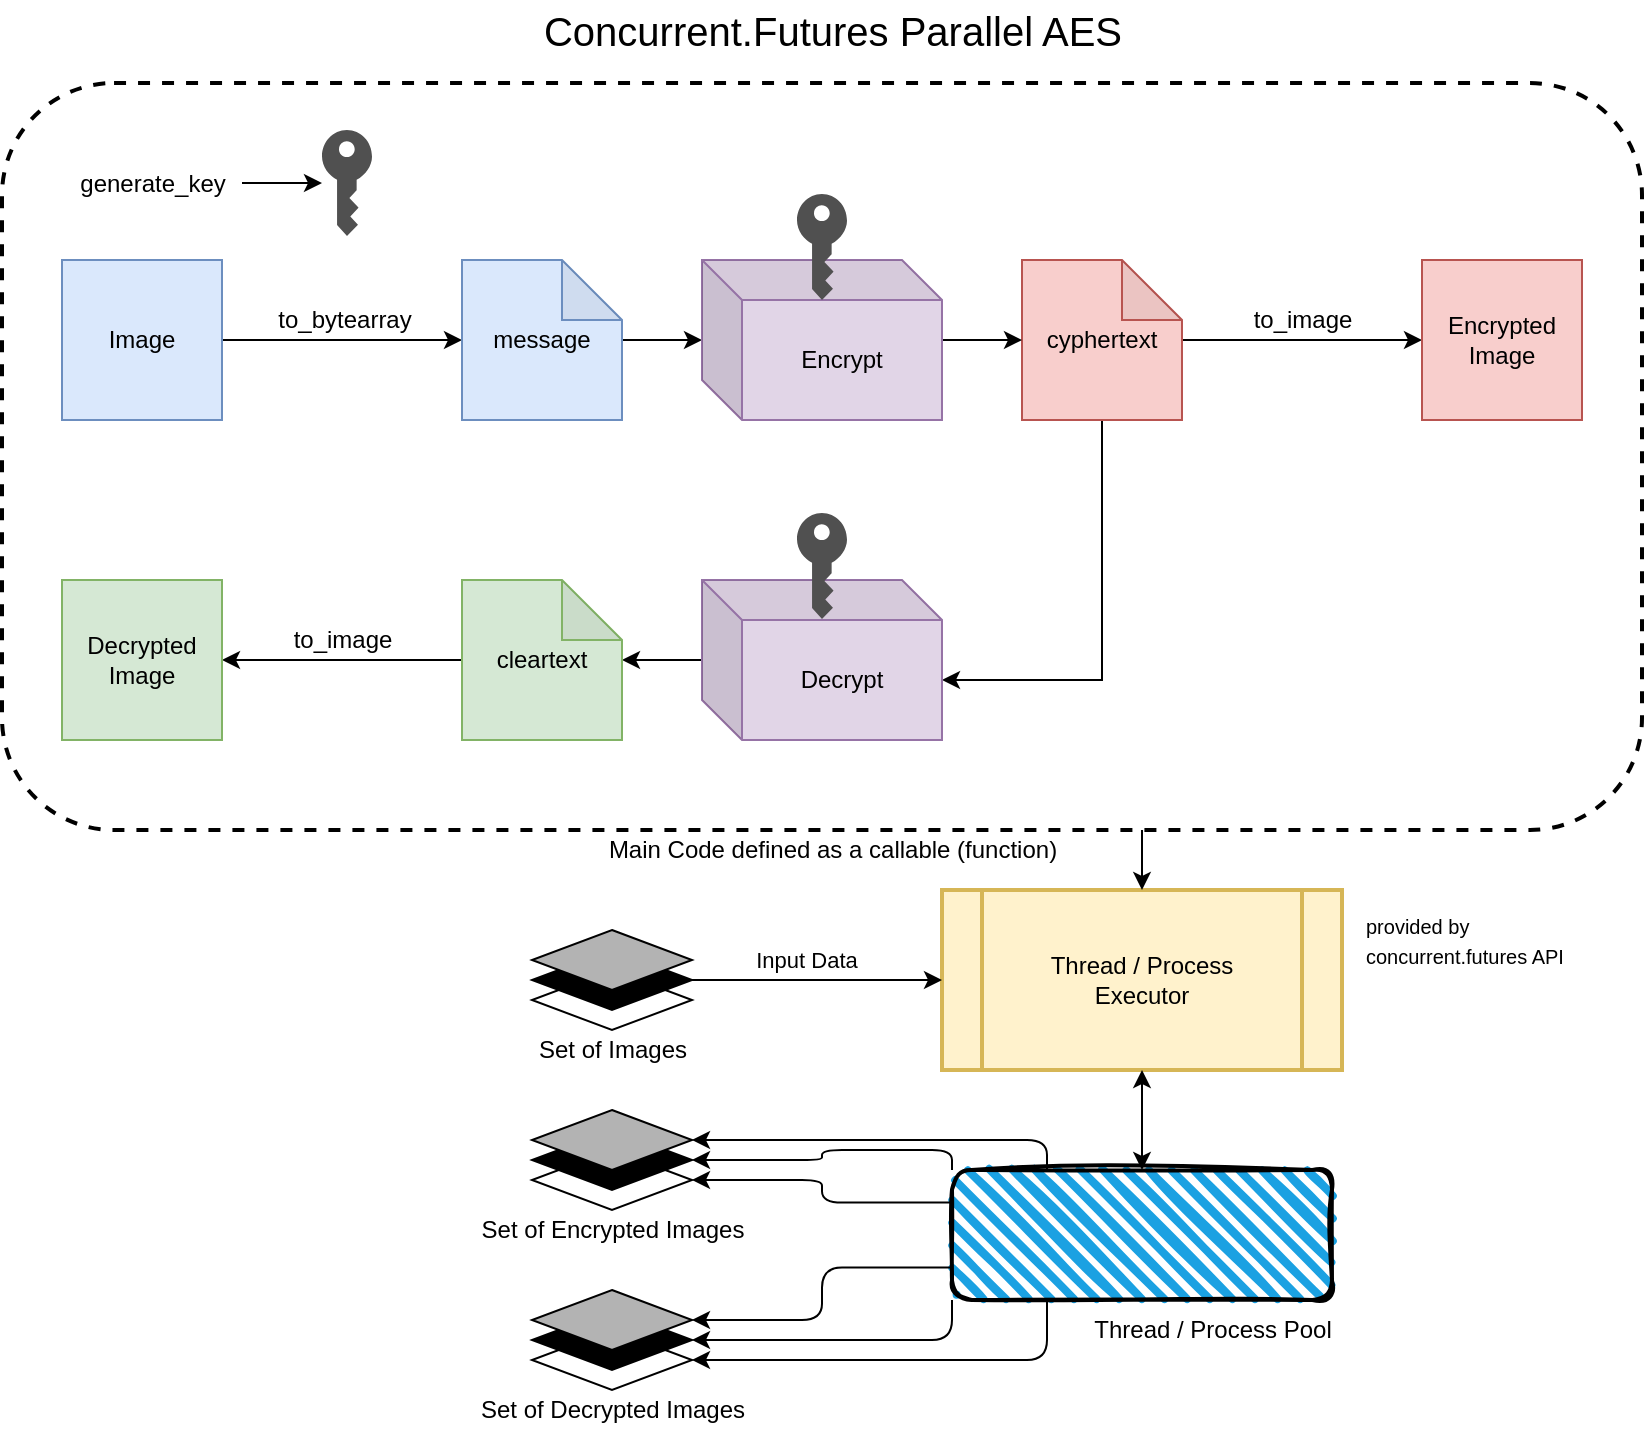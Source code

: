 <mxfile version="13.7.9" type="device"><diagram id="JmxUM3bZw_PBMhff6s8-" name="Page-1"><mxGraphModel dx="1106" dy="852" grid="1" gridSize="10" guides="1" tooltips="1" connect="1" arrows="1" fold="1" page="1" pageScale="1" pageWidth="850" pageHeight="1100" math="0" shadow="0"><root><mxCell id="0"/><mxCell id="1" parent="0"/><mxCell id="Xk05J5NtcjNGEMalGmHU-5" value="" style="edgeStyle=orthogonalEdgeStyle;rounded=0;orthogonalLoop=1;jettySize=auto;html=1;" parent="1" source="Xk05J5NtcjNGEMalGmHU-1" target="Xk05J5NtcjNGEMalGmHU-4" edge="1"><mxGeometry relative="1" as="geometry"/></mxCell><mxCell id="Xk05J5NtcjNGEMalGmHU-15" value="to_bytearray" style="edgeLabel;html=1;align=center;verticalAlign=middle;resizable=0;points=[];fontSize=12;" parent="Xk05J5NtcjNGEMalGmHU-5" vertex="1" connectable="0"><mxGeometry x="0.025" relative="1" as="geometry"><mxPoint x="-1" y="-10" as="offset"/></mxGeometry></mxCell><mxCell id="Xk05J5NtcjNGEMalGmHU-1" value="Image" style="whiteSpace=wrap;html=1;aspect=fixed;fillColor=#dae8fc;strokeColor=#6c8ebf;" parent="1" vertex="1"><mxGeometry x="40" y="155" width="80" height="80" as="geometry"/></mxCell><mxCell id="Xk05J5NtcjNGEMalGmHU-21" value="" style="edgeStyle=orthogonalEdgeStyle;rounded=0;orthogonalLoop=1;jettySize=auto;html=1;fontSize=12;" parent="1" source="Xk05J5NtcjNGEMalGmHU-4" target="Xk05J5NtcjNGEMalGmHU-20" edge="1"><mxGeometry relative="1" as="geometry"/></mxCell><mxCell id="Xk05J5NtcjNGEMalGmHU-4" value="message" style="shape=note;whiteSpace=wrap;html=1;backgroundOutline=1;darkOpacity=0.05;fillColor=#dae8fc;strokeColor=#6c8ebf;" parent="1" vertex="1"><mxGeometry x="240" y="155" width="80" height="80" as="geometry"/></mxCell><mxCell id="Xk05J5NtcjNGEMalGmHU-6" value="" style="pointerEvents=1;shadow=0;dashed=0;html=1;strokeColor=none;fillColor=#505050;labelPosition=center;verticalLabelPosition=bottom;verticalAlign=top;outlineConnect=0;align=center;shape=mxgraph.office.security.key_permissions;" parent="1" vertex="1"><mxGeometry x="170" y="90" width="25" height="53" as="geometry"/></mxCell><mxCell id="Xk05J5NtcjNGEMalGmHU-9" value="" style="edgeStyle=orthogonalEdgeStyle;rounded=0;orthogonalLoop=1;jettySize=auto;html=1;" parent="1" source="Xk05J5NtcjNGEMalGmHU-7" target="Xk05J5NtcjNGEMalGmHU-6" edge="1"><mxGeometry relative="1" as="geometry"/></mxCell><mxCell id="Xk05J5NtcjNGEMalGmHU-7" value="generate_key" style="text;html=1;align=center;verticalAlign=middle;resizable=0;points=[];autosize=1;" parent="1" vertex="1"><mxGeometry x="40" y="106.5" width="90" height="20" as="geometry"/></mxCell><mxCell id="Xk05J5NtcjNGEMalGmHU-17" value="" style="edgeStyle=orthogonalEdgeStyle;rounded=0;orthogonalLoop=1;jettySize=auto;html=1;fontSize=12;" parent="1" source="Xk05J5NtcjNGEMalGmHU-13" target="Xk05J5NtcjNGEMalGmHU-16" edge="1"><mxGeometry relative="1" as="geometry"/></mxCell><mxCell id="Xk05J5NtcjNGEMalGmHU-28" style="edgeStyle=orthogonalEdgeStyle;rounded=0;orthogonalLoop=1;jettySize=auto;html=1;exitX=0.5;exitY=1;exitDx=0;exitDy=0;exitPerimeter=0;entryX=0;entryY=0;entryDx=120;entryDy=50;entryPerimeter=0;fontSize=12;" parent="1" source="Xk05J5NtcjNGEMalGmHU-13" target="Xk05J5NtcjNGEMalGmHU-27" edge="1"><mxGeometry relative="1" as="geometry"/></mxCell><mxCell id="Xk05J5NtcjNGEMalGmHU-13" value="cyphertext" style="shape=note;whiteSpace=wrap;html=1;backgroundOutline=1;darkOpacity=0.05;fontSize=12;fillColor=#f8cecc;strokeColor=#b85450;" parent="1" vertex="1"><mxGeometry x="520" y="155" width="80" height="80" as="geometry"/></mxCell><mxCell id="Xk05J5NtcjNGEMalGmHU-16" value="Encrypted&lt;br&gt;Image" style="whiteSpace=wrap;html=1;aspect=fixed;fontSize=12;fillColor=#f8cecc;strokeColor=#b85450;" parent="1" vertex="1"><mxGeometry x="720" y="155" width="80" height="80" as="geometry"/></mxCell><mxCell id="Xk05J5NtcjNGEMalGmHU-18" value="to_image" style="text;html=1;align=center;verticalAlign=middle;resizable=0;points=[];autosize=1;fontSize=12;" parent="1" vertex="1"><mxGeometry x="630" y="175" width="60" height="20" as="geometry"/></mxCell><mxCell id="Xk05J5NtcjNGEMalGmHU-22" value="" style="edgeStyle=orthogonalEdgeStyle;rounded=0;orthogonalLoop=1;jettySize=auto;html=1;fontSize=12;" parent="1" source="Xk05J5NtcjNGEMalGmHU-20" target="Xk05J5NtcjNGEMalGmHU-13" edge="1"><mxGeometry relative="1" as="geometry"/></mxCell><mxCell id="Xk05J5NtcjNGEMalGmHU-20" value="Encrypt" style="shape=cube;whiteSpace=wrap;html=1;boundedLbl=1;backgroundOutline=1;darkOpacity=0.05;darkOpacity2=0.1;fontSize=12;fillColor=#e1d5e7;strokeColor=#9673a6;" parent="1" vertex="1"><mxGeometry x="360" y="155" width="120" height="80" as="geometry"/></mxCell><mxCell id="Xk05J5NtcjNGEMalGmHU-31" value="" style="edgeStyle=orthogonalEdgeStyle;rounded=0;orthogonalLoop=1;jettySize=auto;html=1;fontSize=12;" parent="1" source="Xk05J5NtcjNGEMalGmHU-27" target="Xk05J5NtcjNGEMalGmHU-30" edge="1"><mxGeometry relative="1" as="geometry"/></mxCell><mxCell id="Xk05J5NtcjNGEMalGmHU-27" value="Decrypt" style="shape=cube;whiteSpace=wrap;html=1;boundedLbl=1;backgroundOutline=1;darkOpacity=0.05;darkOpacity2=0.1;fontSize=12;fillColor=#e1d5e7;strokeColor=#9673a6;" parent="1" vertex="1"><mxGeometry x="360" y="315" width="120" height="80" as="geometry"/></mxCell><mxCell id="Xk05J5NtcjNGEMalGmHU-33" value="" style="edgeStyle=orthogonalEdgeStyle;rounded=0;orthogonalLoop=1;jettySize=auto;html=1;fontSize=12;" parent="1" source="Xk05J5NtcjNGEMalGmHU-30" target="Xk05J5NtcjNGEMalGmHU-32" edge="1"><mxGeometry relative="1" as="geometry"/></mxCell><mxCell id="Xk05J5NtcjNGEMalGmHU-34" value="to_image" style="edgeLabel;html=1;align=center;verticalAlign=middle;resizable=0;points=[];fontSize=12;" parent="Xk05J5NtcjNGEMalGmHU-33" vertex="1" connectable="0"><mxGeometry x="-0.061" y="1" relative="1" as="geometry"><mxPoint x="-3.5" y="-11" as="offset"/></mxGeometry></mxCell><mxCell id="Xk05J5NtcjNGEMalGmHU-30" value="cleartext" style="shape=note;whiteSpace=wrap;html=1;backgroundOutline=1;darkOpacity=0.05;fillColor=#d5e8d4;strokeColor=#82b366;" parent="1" vertex="1"><mxGeometry x="240" y="315" width="80" height="80" as="geometry"/></mxCell><mxCell id="Xk05J5NtcjNGEMalGmHU-32" value="Decrypted Image" style="whiteSpace=wrap;html=1;aspect=fixed;fillColor=#d5e8d4;strokeColor=#82b366;" parent="1" vertex="1"><mxGeometry x="40" y="315" width="80" height="80" as="geometry"/></mxCell><mxCell id="Xk05J5NtcjNGEMalGmHU-35" value="Concurrent.Futures Parallel AES" style="text;html=1;align=center;verticalAlign=middle;resizable=0;points=[];autosize=1;fontSize=20;" parent="1" vertex="1"><mxGeometry x="275" y="25" width="300" height="30" as="geometry"/></mxCell><mxCell id="Xk05J5NtcjNGEMalGmHU-39" value="" style="pointerEvents=1;shadow=0;dashed=0;html=1;strokeColor=none;fillColor=#505050;labelPosition=center;verticalLabelPosition=bottom;verticalAlign=top;outlineConnect=0;align=center;shape=mxgraph.office.security.key_permissions;" parent="1" vertex="1"><mxGeometry x="407.5" y="122" width="25" height="53" as="geometry"/></mxCell><mxCell id="Xk05J5NtcjNGEMalGmHU-40" value="" style="pointerEvents=1;shadow=0;dashed=0;html=1;strokeColor=none;fillColor=#505050;labelPosition=center;verticalLabelPosition=bottom;verticalAlign=top;outlineConnect=0;align=center;shape=mxgraph.office.security.key_permissions;" parent="1" vertex="1"><mxGeometry x="407.5" y="281.5" width="25" height="53" as="geometry"/></mxCell><mxCell id="gBEPJGClyVgeNjWtlVU_-1" value="" style="rounded=1;whiteSpace=wrap;html=1;fillColor=none;dashed=1;strokeWidth=2;" vertex="1" parent="1"><mxGeometry x="10" y="66.5" width="820" height="373.5" as="geometry"/></mxCell><mxCell id="gBEPJGClyVgeNjWtlVU_-15" value="" style="rhombus;whiteSpace=wrap;html=1;fillColor=#ffffff;" vertex="1" parent="1"><mxGeometry x="275" y="510" width="80" height="30" as="geometry"/></mxCell><mxCell id="gBEPJGClyVgeNjWtlVU_-18" value="" style="rhombus;whiteSpace=wrap;html=1;fillColor=#000000;" vertex="1" parent="1"><mxGeometry x="275" y="500" width="80" height="30" as="geometry"/></mxCell><mxCell id="gBEPJGClyVgeNjWtlVU_-20" value="" style="rhombus;whiteSpace=wrap;html=1;fillColor=#B3B3B3;" vertex="1" parent="1"><mxGeometry x="275" y="490" width="80" height="30" as="geometry"/></mxCell><mxCell id="gBEPJGClyVgeNjWtlVU_-21" value="" style="rounded=1;whiteSpace=wrap;html=1;strokeWidth=2;fillWeight=4;hachureGap=8;hachureAngle=45;fillColor=#1ba1e2;sketch=1;" vertex="1" parent="1"><mxGeometry x="485" y="610" width="190" height="65" as="geometry"/></mxCell><mxCell id="gBEPJGClyVgeNjWtlVU_-22" value="Thread / Process Pool" style="text;html=1;align=center;verticalAlign=middle;resizable=0;points=[];autosize=1;" vertex="1" parent="1"><mxGeometry x="550" y="680" width="130" height="20" as="geometry"/></mxCell><mxCell id="gBEPJGClyVgeNjWtlVU_-23" value="Set of Images" style="text;html=1;align=center;verticalAlign=middle;resizable=0;points=[];autosize=1;" vertex="1" parent="1"><mxGeometry x="270" y="540" width="90" height="20" as="geometry"/></mxCell><mxCell id="gBEPJGClyVgeNjWtlVU_-24" value="Main Code defined as a callable (function)" style="text;html=1;align=center;verticalAlign=middle;resizable=0;points=[];autosize=1;" vertex="1" parent="1"><mxGeometry x="305" y="440" width="240" height="20" as="geometry"/></mxCell><mxCell id="gBEPJGClyVgeNjWtlVU_-27" value="Thread / Process&lt;br&gt;Executor" style="shape=process;whiteSpace=wrap;html=1;backgroundOutline=1;strokeWidth=2;fillColor=#fff2cc;strokeColor=#d6b656;" vertex="1" parent="1"><mxGeometry x="480" y="470" width="200" height="90" as="geometry"/></mxCell><mxCell id="gBEPJGClyVgeNjWtlVU_-28" value="&lt;font style=&quot;font-size: 10px&quot;&gt;provided by&lt;br&gt;concurrent.futures API&lt;/font&gt;" style="text;html=1;align=left;verticalAlign=middle;resizable=0;points=[];autosize=1;" vertex="1" parent="1"><mxGeometry x="690" y="480" width="110" height="30" as="geometry"/></mxCell><mxCell id="gBEPJGClyVgeNjWtlVU_-29" value="" style="endArrow=classic;html=1;entryX=0.5;entryY=0;entryDx=0;entryDy=0;" edge="1" parent="1" target="gBEPJGClyVgeNjWtlVU_-27"><mxGeometry width="50" height="50" relative="1" as="geometry"><mxPoint x="580" y="440" as="sourcePoint"/><mxPoint x="450" y="400" as="targetPoint"/></mxGeometry></mxCell><mxCell id="gBEPJGClyVgeNjWtlVU_-30" value="" style="endArrow=classic;html=1;exitX=1;exitY=0.5;exitDx=0;exitDy=0;entryX=0;entryY=0.5;entryDx=0;entryDy=0;" edge="1" parent="1" source="gBEPJGClyVgeNjWtlVU_-18" target="gBEPJGClyVgeNjWtlVU_-27"><mxGeometry width="50" height="50" relative="1" as="geometry"><mxPoint x="400" y="450" as="sourcePoint"/><mxPoint x="450" y="400" as="targetPoint"/></mxGeometry></mxCell><mxCell id="gBEPJGClyVgeNjWtlVU_-48" value="Input Data" style="edgeLabel;html=1;align=center;verticalAlign=middle;resizable=0;points=[];" vertex="1" connectable="0" parent="gBEPJGClyVgeNjWtlVU_-30"><mxGeometry x="-0.088" y="-1" relative="1" as="geometry"><mxPoint y="-11" as="offset"/></mxGeometry></mxCell><mxCell id="gBEPJGClyVgeNjWtlVU_-31" value="" style="rhombus;whiteSpace=wrap;html=1;fillColor=#ffffff;" vertex="1" parent="1"><mxGeometry x="275" y="600" width="80" height="30" as="geometry"/></mxCell><mxCell id="gBEPJGClyVgeNjWtlVU_-32" value="" style="rhombus;whiteSpace=wrap;html=1;fillColor=#000000;" vertex="1" parent="1"><mxGeometry x="275" y="590" width="80" height="30" as="geometry"/></mxCell><mxCell id="gBEPJGClyVgeNjWtlVU_-33" value="" style="rhombus;whiteSpace=wrap;html=1;fillColor=#B3B3B3;" vertex="1" parent="1"><mxGeometry x="275" y="580" width="80" height="30" as="geometry"/></mxCell><mxCell id="gBEPJGClyVgeNjWtlVU_-34" value="Set of Encrypted Images" style="text;html=1;align=center;verticalAlign=middle;resizable=0;points=[];autosize=1;" vertex="1" parent="1"><mxGeometry x="240" y="630" width="150" height="20" as="geometry"/></mxCell><mxCell id="gBEPJGClyVgeNjWtlVU_-35" value="" style="rhombus;whiteSpace=wrap;html=1;fillColor=#ffffff;" vertex="1" parent="1"><mxGeometry x="275" y="690" width="80" height="30" as="geometry"/></mxCell><mxCell id="gBEPJGClyVgeNjWtlVU_-36" value="" style="rhombus;whiteSpace=wrap;html=1;fillColor=#000000;" vertex="1" parent="1"><mxGeometry x="275" y="680" width="80" height="30" as="geometry"/></mxCell><mxCell id="gBEPJGClyVgeNjWtlVU_-37" value="" style="rhombus;whiteSpace=wrap;html=1;fillColor=#B3B3B3;" vertex="1" parent="1"><mxGeometry x="275" y="670" width="80" height="30" as="geometry"/></mxCell><mxCell id="gBEPJGClyVgeNjWtlVU_-38" value="Set of Decrypted Images" style="text;html=1;align=center;verticalAlign=middle;resizable=0;points=[];autosize=1;" vertex="1" parent="1"><mxGeometry x="240" y="720" width="150" height="20" as="geometry"/></mxCell><mxCell id="gBEPJGClyVgeNjWtlVU_-39" value="" style="endArrow=classic;html=1;exitX=0;exitY=0.25;exitDx=0;exitDy=0;entryX=1;entryY=0.5;entryDx=0;entryDy=0;edgeStyle=orthogonalEdgeStyle;" edge="1" parent="1" source="gBEPJGClyVgeNjWtlVU_-21" target="gBEPJGClyVgeNjWtlVU_-31"><mxGeometry width="50" height="50" relative="1" as="geometry"><mxPoint x="400" y="450" as="sourcePoint"/><mxPoint x="450" y="400" as="targetPoint"/></mxGeometry></mxCell><mxCell id="gBEPJGClyVgeNjWtlVU_-40" value="" style="endArrow=classic;html=1;exitX=0;exitY=0;exitDx=0;exitDy=0;entryX=1;entryY=0.5;entryDx=0;entryDy=0;edgeStyle=orthogonalEdgeStyle;" edge="1" parent="1" source="gBEPJGClyVgeNjWtlVU_-21" target="gBEPJGClyVgeNjWtlVU_-32"><mxGeometry width="50" height="50" relative="1" as="geometry"><mxPoint x="400" y="450" as="sourcePoint"/><mxPoint x="450" y="400" as="targetPoint"/></mxGeometry></mxCell><mxCell id="gBEPJGClyVgeNjWtlVU_-42" value="" style="endArrow=classic;startArrow=classic;html=1;exitX=0.5;exitY=0;exitDx=0;exitDy=0;" edge="1" parent="1" source="gBEPJGClyVgeNjWtlVU_-21" target="gBEPJGClyVgeNjWtlVU_-27"><mxGeometry width="50" height="50" relative="1" as="geometry"><mxPoint x="400" y="450" as="sourcePoint"/><mxPoint x="450" y="400" as="targetPoint"/></mxGeometry></mxCell><mxCell id="gBEPJGClyVgeNjWtlVU_-44" value="" style="endArrow=classic;html=1;exitX=0.25;exitY=0;exitDx=0;exitDy=0;entryX=1;entryY=0.5;entryDx=0;entryDy=0;edgeStyle=orthogonalEdgeStyle;" edge="1" parent="1" source="gBEPJGClyVgeNjWtlVU_-21" target="gBEPJGClyVgeNjWtlVU_-33"><mxGeometry width="50" height="50" relative="1" as="geometry"><mxPoint x="400" y="450" as="sourcePoint"/><mxPoint x="450" y="400" as="targetPoint"/></mxGeometry></mxCell><mxCell id="gBEPJGClyVgeNjWtlVU_-45" value="" style="endArrow=classic;html=1;exitX=0;exitY=0.75;exitDx=0;exitDy=0;entryX=1;entryY=0.5;entryDx=0;entryDy=0;edgeStyle=orthogonalEdgeStyle;" edge="1" parent="1" source="gBEPJGClyVgeNjWtlVU_-21" target="gBEPJGClyVgeNjWtlVU_-37"><mxGeometry width="50" height="50" relative="1" as="geometry"><mxPoint x="495" y="636.25" as="sourcePoint"/><mxPoint x="365" y="625" as="targetPoint"/></mxGeometry></mxCell><mxCell id="gBEPJGClyVgeNjWtlVU_-46" value="" style="endArrow=classic;html=1;exitX=0;exitY=1;exitDx=0;exitDy=0;entryX=1;entryY=0.5;entryDx=0;entryDy=0;edgeStyle=orthogonalEdgeStyle;" edge="1" parent="1" source="gBEPJGClyVgeNjWtlVU_-21" target="gBEPJGClyVgeNjWtlVU_-36"><mxGeometry width="50" height="50" relative="1" as="geometry"><mxPoint x="495" y="668.75" as="sourcePoint"/><mxPoint x="365" y="695" as="targetPoint"/></mxGeometry></mxCell><mxCell id="gBEPJGClyVgeNjWtlVU_-47" value="" style="endArrow=classic;html=1;exitX=0.25;exitY=1;exitDx=0;exitDy=0;entryX=1;entryY=0.5;entryDx=0;entryDy=0;edgeStyle=orthogonalEdgeStyle;" edge="1" parent="1" source="gBEPJGClyVgeNjWtlVU_-21" target="gBEPJGClyVgeNjWtlVU_-35"><mxGeometry width="50" height="50" relative="1" as="geometry"><mxPoint x="495" y="685" as="sourcePoint"/><mxPoint x="365" y="705" as="targetPoint"/></mxGeometry></mxCell></root></mxGraphModel></diagram></mxfile>